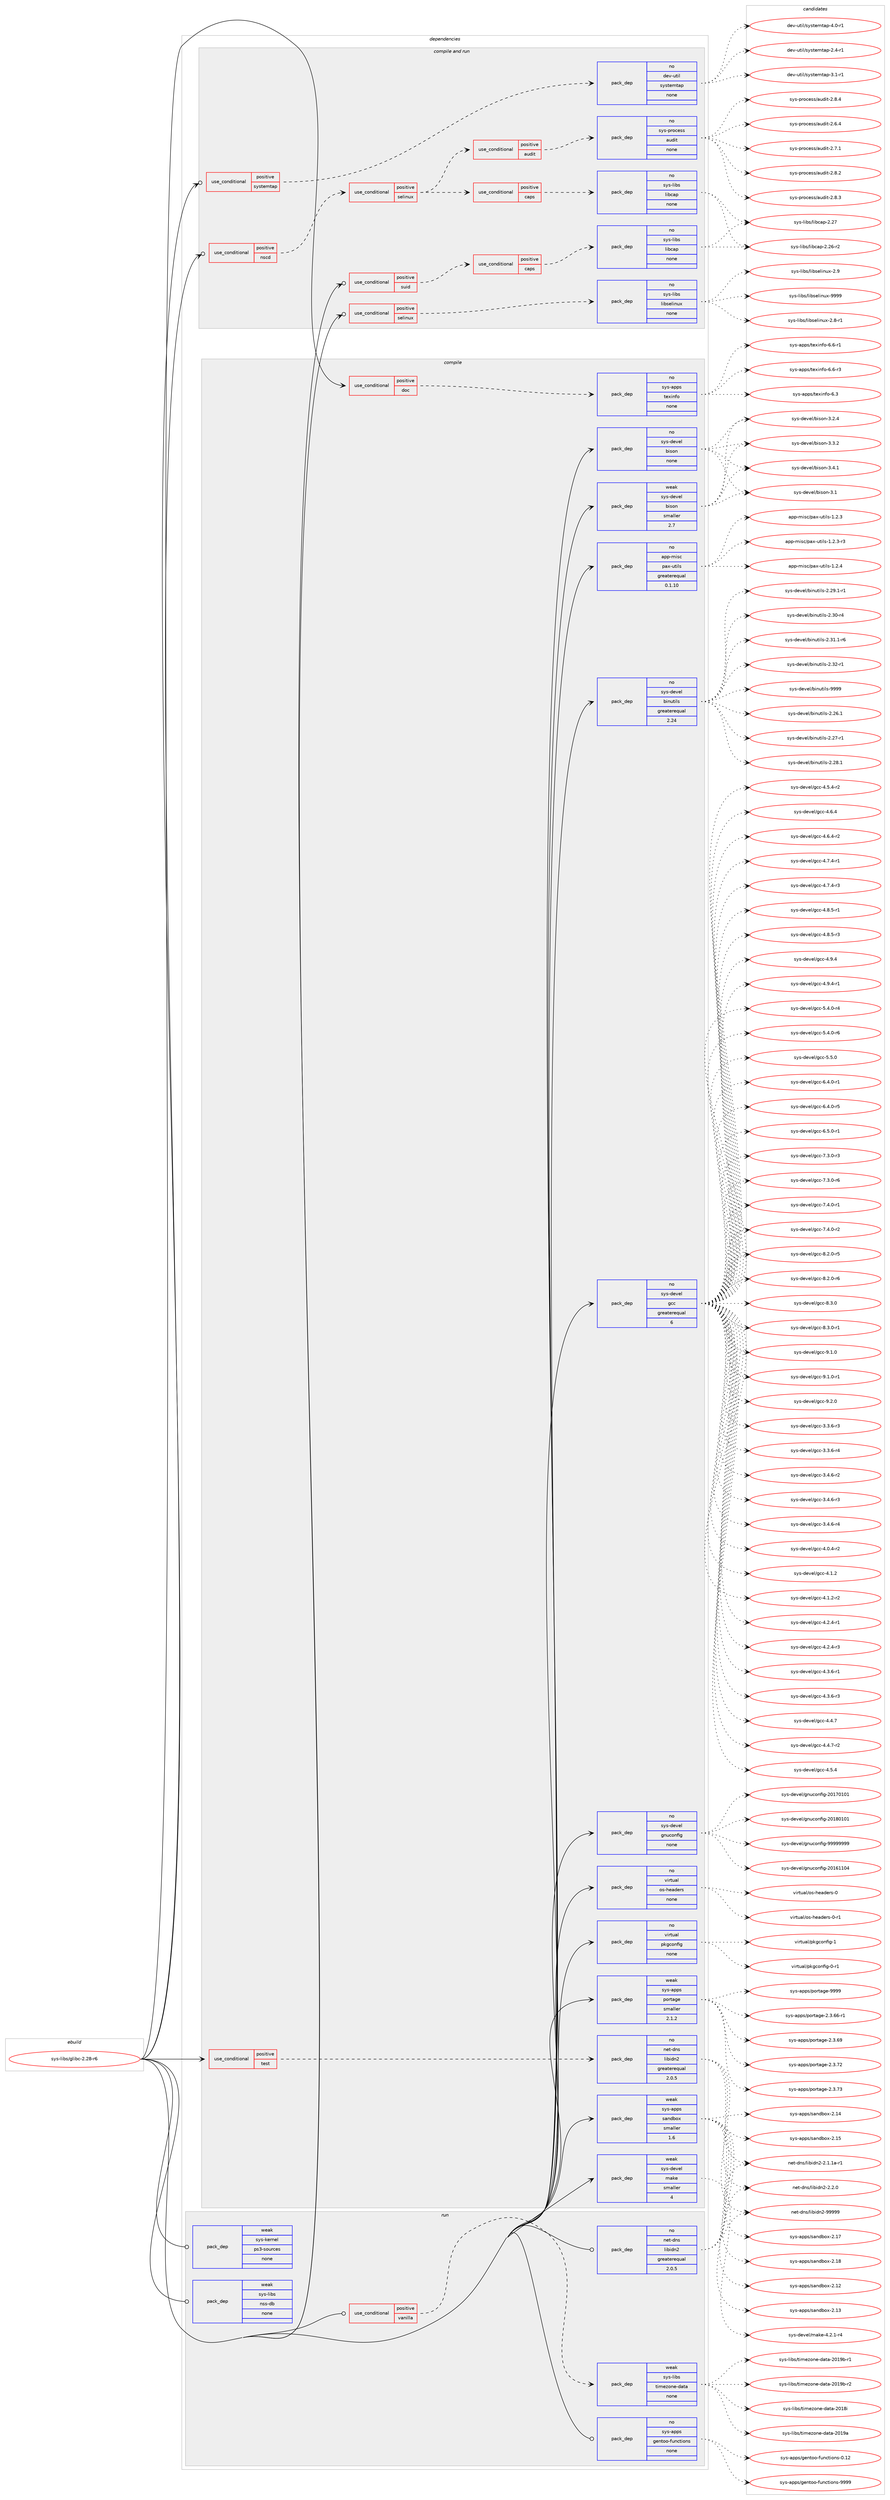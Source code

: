 digraph prolog {

# *************
# Graph options
# *************

newrank=true;
concentrate=true;
compound=true;
graph [rankdir=LR,fontname=Helvetica,fontsize=10,ranksep=1.5];#, ranksep=2.5, nodesep=0.2];
edge  [arrowhead=vee];
node  [fontname=Helvetica,fontsize=10];

# **********
# The ebuild
# **********

subgraph cluster_leftcol {
color=gray;
rank=same;
label=<<i>ebuild</i>>;
id [label="sys-libs/glibc-2.28-r6", color=red, width=4, href="../sys-libs/glibc-2.28-r6.svg"];
}

# ****************
# The dependencies
# ****************

subgraph cluster_midcol {
color=gray;
label=<<i>dependencies</i>>;
subgraph cluster_compile {
fillcolor="#eeeeee";
style=filled;
label=<<i>compile</i>>;
subgraph cond483 {
dependency1927 [label=<<TABLE BORDER="0" CELLBORDER="1" CELLSPACING="0" CELLPADDING="4"><TR><TD ROWSPAN="3" CELLPADDING="10">use_conditional</TD></TR><TR><TD>positive</TD></TR><TR><TD>doc</TD></TR></TABLE>>, shape=none, color=red];
subgraph pack1420 {
dependency1928 [label=<<TABLE BORDER="0" CELLBORDER="1" CELLSPACING="0" CELLPADDING="4" WIDTH="220"><TR><TD ROWSPAN="6" CELLPADDING="30">pack_dep</TD></TR><TR><TD WIDTH="110">no</TD></TR><TR><TD>sys-apps</TD></TR><TR><TD>texinfo</TD></TR><TR><TD>none</TD></TR><TR><TD></TD></TR></TABLE>>, shape=none, color=blue];
}
dependency1927:e -> dependency1928:w [weight=20,style="dashed",arrowhead="vee"];
}
id:e -> dependency1927:w [weight=20,style="solid",arrowhead="vee"];
subgraph cond484 {
dependency1929 [label=<<TABLE BORDER="0" CELLBORDER="1" CELLSPACING="0" CELLPADDING="4"><TR><TD ROWSPAN="3" CELLPADDING="10">use_conditional</TD></TR><TR><TD>positive</TD></TR><TR><TD>test</TD></TR></TABLE>>, shape=none, color=red];
subgraph pack1421 {
dependency1930 [label=<<TABLE BORDER="0" CELLBORDER="1" CELLSPACING="0" CELLPADDING="4" WIDTH="220"><TR><TD ROWSPAN="6" CELLPADDING="30">pack_dep</TD></TR><TR><TD WIDTH="110">no</TD></TR><TR><TD>net-dns</TD></TR><TR><TD>libidn2</TD></TR><TR><TD>greaterequal</TD></TR><TR><TD>2.0.5</TD></TR></TABLE>>, shape=none, color=blue];
}
dependency1929:e -> dependency1930:w [weight=20,style="dashed",arrowhead="vee"];
}
id:e -> dependency1929:w [weight=20,style="solid",arrowhead="vee"];
subgraph pack1422 {
dependency1931 [label=<<TABLE BORDER="0" CELLBORDER="1" CELLSPACING="0" CELLPADDING="4" WIDTH="220"><TR><TD ROWSPAN="6" CELLPADDING="30">pack_dep</TD></TR><TR><TD WIDTH="110">no</TD></TR><TR><TD>app-misc</TD></TR><TR><TD>pax-utils</TD></TR><TR><TD>greaterequal</TD></TR><TR><TD>0.1.10</TD></TR></TABLE>>, shape=none, color=blue];
}
id:e -> dependency1931:w [weight=20,style="solid",arrowhead="vee"];
subgraph pack1423 {
dependency1932 [label=<<TABLE BORDER="0" CELLBORDER="1" CELLSPACING="0" CELLPADDING="4" WIDTH="220"><TR><TD ROWSPAN="6" CELLPADDING="30">pack_dep</TD></TR><TR><TD WIDTH="110">no</TD></TR><TR><TD>sys-devel</TD></TR><TR><TD>binutils</TD></TR><TR><TD>greaterequal</TD></TR><TR><TD>2.24</TD></TR></TABLE>>, shape=none, color=blue];
}
id:e -> dependency1932:w [weight=20,style="solid",arrowhead="vee"];
subgraph pack1424 {
dependency1933 [label=<<TABLE BORDER="0" CELLBORDER="1" CELLSPACING="0" CELLPADDING="4" WIDTH="220"><TR><TD ROWSPAN="6" CELLPADDING="30">pack_dep</TD></TR><TR><TD WIDTH="110">no</TD></TR><TR><TD>sys-devel</TD></TR><TR><TD>bison</TD></TR><TR><TD>none</TD></TR><TR><TD></TD></TR></TABLE>>, shape=none, color=blue];
}
id:e -> dependency1933:w [weight=20,style="solid",arrowhead="vee"];
subgraph pack1425 {
dependency1934 [label=<<TABLE BORDER="0" CELLBORDER="1" CELLSPACING="0" CELLPADDING="4" WIDTH="220"><TR><TD ROWSPAN="6" CELLPADDING="30">pack_dep</TD></TR><TR><TD WIDTH="110">no</TD></TR><TR><TD>sys-devel</TD></TR><TR><TD>gcc</TD></TR><TR><TD>greaterequal</TD></TR><TR><TD>6</TD></TR></TABLE>>, shape=none, color=blue];
}
id:e -> dependency1934:w [weight=20,style="solid",arrowhead="vee"];
subgraph pack1426 {
dependency1935 [label=<<TABLE BORDER="0" CELLBORDER="1" CELLSPACING="0" CELLPADDING="4" WIDTH="220"><TR><TD ROWSPAN="6" CELLPADDING="30">pack_dep</TD></TR><TR><TD WIDTH="110">no</TD></TR><TR><TD>sys-devel</TD></TR><TR><TD>gnuconfig</TD></TR><TR><TD>none</TD></TR><TR><TD></TD></TR></TABLE>>, shape=none, color=blue];
}
id:e -> dependency1935:w [weight=20,style="solid",arrowhead="vee"];
subgraph pack1427 {
dependency1936 [label=<<TABLE BORDER="0" CELLBORDER="1" CELLSPACING="0" CELLPADDING="4" WIDTH="220"><TR><TD ROWSPAN="6" CELLPADDING="30">pack_dep</TD></TR><TR><TD WIDTH="110">no</TD></TR><TR><TD>virtual</TD></TR><TR><TD>os-headers</TD></TR><TR><TD>none</TD></TR><TR><TD></TD></TR></TABLE>>, shape=none, color=blue];
}
id:e -> dependency1936:w [weight=20,style="solid",arrowhead="vee"];
subgraph pack1428 {
dependency1937 [label=<<TABLE BORDER="0" CELLBORDER="1" CELLSPACING="0" CELLPADDING="4" WIDTH="220"><TR><TD ROWSPAN="6" CELLPADDING="30">pack_dep</TD></TR><TR><TD WIDTH="110">no</TD></TR><TR><TD>virtual</TD></TR><TR><TD>pkgconfig</TD></TR><TR><TD>none</TD></TR><TR><TD></TD></TR></TABLE>>, shape=none, color=blue];
}
id:e -> dependency1937:w [weight=20,style="solid",arrowhead="vee"];
subgraph pack1429 {
dependency1938 [label=<<TABLE BORDER="0" CELLBORDER="1" CELLSPACING="0" CELLPADDING="4" WIDTH="220"><TR><TD ROWSPAN="6" CELLPADDING="30">pack_dep</TD></TR><TR><TD WIDTH="110">weak</TD></TR><TR><TD>sys-apps</TD></TR><TR><TD>portage</TD></TR><TR><TD>smaller</TD></TR><TR><TD>2.1.2</TD></TR></TABLE>>, shape=none, color=blue];
}
id:e -> dependency1938:w [weight=20,style="solid",arrowhead="vee"];
subgraph pack1430 {
dependency1939 [label=<<TABLE BORDER="0" CELLBORDER="1" CELLSPACING="0" CELLPADDING="4" WIDTH="220"><TR><TD ROWSPAN="6" CELLPADDING="30">pack_dep</TD></TR><TR><TD WIDTH="110">weak</TD></TR><TR><TD>sys-apps</TD></TR><TR><TD>sandbox</TD></TR><TR><TD>smaller</TD></TR><TR><TD>1.6</TD></TR></TABLE>>, shape=none, color=blue];
}
id:e -> dependency1939:w [weight=20,style="solid",arrowhead="vee"];
subgraph pack1431 {
dependency1940 [label=<<TABLE BORDER="0" CELLBORDER="1" CELLSPACING="0" CELLPADDING="4" WIDTH="220"><TR><TD ROWSPAN="6" CELLPADDING="30">pack_dep</TD></TR><TR><TD WIDTH="110">weak</TD></TR><TR><TD>sys-devel</TD></TR><TR><TD>bison</TD></TR><TR><TD>smaller</TD></TR><TR><TD>2.7</TD></TR></TABLE>>, shape=none, color=blue];
}
id:e -> dependency1940:w [weight=20,style="solid",arrowhead="vee"];
subgraph pack1432 {
dependency1941 [label=<<TABLE BORDER="0" CELLBORDER="1" CELLSPACING="0" CELLPADDING="4" WIDTH="220"><TR><TD ROWSPAN="6" CELLPADDING="30">pack_dep</TD></TR><TR><TD WIDTH="110">weak</TD></TR><TR><TD>sys-devel</TD></TR><TR><TD>make</TD></TR><TR><TD>smaller</TD></TR><TR><TD>4</TD></TR></TABLE>>, shape=none, color=blue];
}
id:e -> dependency1941:w [weight=20,style="solid",arrowhead="vee"];
}
subgraph cluster_compileandrun {
fillcolor="#eeeeee";
style=filled;
label=<<i>compile and run</i>>;
subgraph cond485 {
dependency1942 [label=<<TABLE BORDER="0" CELLBORDER="1" CELLSPACING="0" CELLPADDING="4"><TR><TD ROWSPAN="3" CELLPADDING="10">use_conditional</TD></TR><TR><TD>positive</TD></TR><TR><TD>nscd</TD></TR></TABLE>>, shape=none, color=red];
subgraph cond486 {
dependency1943 [label=<<TABLE BORDER="0" CELLBORDER="1" CELLSPACING="0" CELLPADDING="4"><TR><TD ROWSPAN="3" CELLPADDING="10">use_conditional</TD></TR><TR><TD>positive</TD></TR><TR><TD>selinux</TD></TR></TABLE>>, shape=none, color=red];
subgraph cond487 {
dependency1944 [label=<<TABLE BORDER="0" CELLBORDER="1" CELLSPACING="0" CELLPADDING="4"><TR><TD ROWSPAN="3" CELLPADDING="10">use_conditional</TD></TR><TR><TD>positive</TD></TR><TR><TD>audit</TD></TR></TABLE>>, shape=none, color=red];
subgraph pack1433 {
dependency1945 [label=<<TABLE BORDER="0" CELLBORDER="1" CELLSPACING="0" CELLPADDING="4" WIDTH="220"><TR><TD ROWSPAN="6" CELLPADDING="30">pack_dep</TD></TR><TR><TD WIDTH="110">no</TD></TR><TR><TD>sys-process</TD></TR><TR><TD>audit</TD></TR><TR><TD>none</TD></TR><TR><TD></TD></TR></TABLE>>, shape=none, color=blue];
}
dependency1944:e -> dependency1945:w [weight=20,style="dashed",arrowhead="vee"];
}
dependency1943:e -> dependency1944:w [weight=20,style="dashed",arrowhead="vee"];
subgraph cond488 {
dependency1946 [label=<<TABLE BORDER="0" CELLBORDER="1" CELLSPACING="0" CELLPADDING="4"><TR><TD ROWSPAN="3" CELLPADDING="10">use_conditional</TD></TR><TR><TD>positive</TD></TR><TR><TD>caps</TD></TR></TABLE>>, shape=none, color=red];
subgraph pack1434 {
dependency1947 [label=<<TABLE BORDER="0" CELLBORDER="1" CELLSPACING="0" CELLPADDING="4" WIDTH="220"><TR><TD ROWSPAN="6" CELLPADDING="30">pack_dep</TD></TR><TR><TD WIDTH="110">no</TD></TR><TR><TD>sys-libs</TD></TR><TR><TD>libcap</TD></TR><TR><TD>none</TD></TR><TR><TD></TD></TR></TABLE>>, shape=none, color=blue];
}
dependency1946:e -> dependency1947:w [weight=20,style="dashed",arrowhead="vee"];
}
dependency1943:e -> dependency1946:w [weight=20,style="dashed",arrowhead="vee"];
}
dependency1942:e -> dependency1943:w [weight=20,style="dashed",arrowhead="vee"];
}
id:e -> dependency1942:w [weight=20,style="solid",arrowhead="odotvee"];
subgraph cond489 {
dependency1948 [label=<<TABLE BORDER="0" CELLBORDER="1" CELLSPACING="0" CELLPADDING="4"><TR><TD ROWSPAN="3" CELLPADDING="10">use_conditional</TD></TR><TR><TD>positive</TD></TR><TR><TD>selinux</TD></TR></TABLE>>, shape=none, color=red];
subgraph pack1435 {
dependency1949 [label=<<TABLE BORDER="0" CELLBORDER="1" CELLSPACING="0" CELLPADDING="4" WIDTH="220"><TR><TD ROWSPAN="6" CELLPADDING="30">pack_dep</TD></TR><TR><TD WIDTH="110">no</TD></TR><TR><TD>sys-libs</TD></TR><TR><TD>libselinux</TD></TR><TR><TD>none</TD></TR><TR><TD></TD></TR></TABLE>>, shape=none, color=blue];
}
dependency1948:e -> dependency1949:w [weight=20,style="dashed",arrowhead="vee"];
}
id:e -> dependency1948:w [weight=20,style="solid",arrowhead="odotvee"];
subgraph cond490 {
dependency1950 [label=<<TABLE BORDER="0" CELLBORDER="1" CELLSPACING="0" CELLPADDING="4"><TR><TD ROWSPAN="3" CELLPADDING="10">use_conditional</TD></TR><TR><TD>positive</TD></TR><TR><TD>suid</TD></TR></TABLE>>, shape=none, color=red];
subgraph cond491 {
dependency1951 [label=<<TABLE BORDER="0" CELLBORDER="1" CELLSPACING="0" CELLPADDING="4"><TR><TD ROWSPAN="3" CELLPADDING="10">use_conditional</TD></TR><TR><TD>positive</TD></TR><TR><TD>caps</TD></TR></TABLE>>, shape=none, color=red];
subgraph pack1436 {
dependency1952 [label=<<TABLE BORDER="0" CELLBORDER="1" CELLSPACING="0" CELLPADDING="4" WIDTH="220"><TR><TD ROWSPAN="6" CELLPADDING="30">pack_dep</TD></TR><TR><TD WIDTH="110">no</TD></TR><TR><TD>sys-libs</TD></TR><TR><TD>libcap</TD></TR><TR><TD>none</TD></TR><TR><TD></TD></TR></TABLE>>, shape=none, color=blue];
}
dependency1951:e -> dependency1952:w [weight=20,style="dashed",arrowhead="vee"];
}
dependency1950:e -> dependency1951:w [weight=20,style="dashed",arrowhead="vee"];
}
id:e -> dependency1950:w [weight=20,style="solid",arrowhead="odotvee"];
subgraph cond492 {
dependency1953 [label=<<TABLE BORDER="0" CELLBORDER="1" CELLSPACING="0" CELLPADDING="4"><TR><TD ROWSPAN="3" CELLPADDING="10">use_conditional</TD></TR><TR><TD>positive</TD></TR><TR><TD>systemtap</TD></TR></TABLE>>, shape=none, color=red];
subgraph pack1437 {
dependency1954 [label=<<TABLE BORDER="0" CELLBORDER="1" CELLSPACING="0" CELLPADDING="4" WIDTH="220"><TR><TD ROWSPAN="6" CELLPADDING="30">pack_dep</TD></TR><TR><TD WIDTH="110">no</TD></TR><TR><TD>dev-util</TD></TR><TR><TD>systemtap</TD></TR><TR><TD>none</TD></TR><TR><TD></TD></TR></TABLE>>, shape=none, color=blue];
}
dependency1953:e -> dependency1954:w [weight=20,style="dashed",arrowhead="vee"];
}
id:e -> dependency1953:w [weight=20,style="solid",arrowhead="odotvee"];
}
subgraph cluster_run {
fillcolor="#eeeeee";
style=filled;
label=<<i>run</i>>;
subgraph cond493 {
dependency1955 [label=<<TABLE BORDER="0" CELLBORDER="1" CELLSPACING="0" CELLPADDING="4"><TR><TD ROWSPAN="3" CELLPADDING="10">use_conditional</TD></TR><TR><TD>positive</TD></TR><TR><TD>vanilla</TD></TR></TABLE>>, shape=none, color=red];
subgraph pack1438 {
dependency1956 [label=<<TABLE BORDER="0" CELLBORDER="1" CELLSPACING="0" CELLPADDING="4" WIDTH="220"><TR><TD ROWSPAN="6" CELLPADDING="30">pack_dep</TD></TR><TR><TD WIDTH="110">weak</TD></TR><TR><TD>sys-libs</TD></TR><TR><TD>timezone-data</TD></TR><TR><TD>none</TD></TR><TR><TD></TD></TR></TABLE>>, shape=none, color=blue];
}
dependency1955:e -> dependency1956:w [weight=20,style="dashed",arrowhead="vee"];
}
id:e -> dependency1955:w [weight=20,style="solid",arrowhead="odot"];
subgraph pack1439 {
dependency1957 [label=<<TABLE BORDER="0" CELLBORDER="1" CELLSPACING="0" CELLPADDING="4" WIDTH="220"><TR><TD ROWSPAN="6" CELLPADDING="30">pack_dep</TD></TR><TR><TD WIDTH="110">no</TD></TR><TR><TD>net-dns</TD></TR><TR><TD>libidn2</TD></TR><TR><TD>greaterequal</TD></TR><TR><TD>2.0.5</TD></TR></TABLE>>, shape=none, color=blue];
}
id:e -> dependency1957:w [weight=20,style="solid",arrowhead="odot"];
subgraph pack1440 {
dependency1958 [label=<<TABLE BORDER="0" CELLBORDER="1" CELLSPACING="0" CELLPADDING="4" WIDTH="220"><TR><TD ROWSPAN="6" CELLPADDING="30">pack_dep</TD></TR><TR><TD WIDTH="110">no</TD></TR><TR><TD>sys-apps</TD></TR><TR><TD>gentoo-functions</TD></TR><TR><TD>none</TD></TR><TR><TD></TD></TR></TABLE>>, shape=none, color=blue];
}
id:e -> dependency1958:w [weight=20,style="solid",arrowhead="odot"];
subgraph pack1441 {
dependency1959 [label=<<TABLE BORDER="0" CELLBORDER="1" CELLSPACING="0" CELLPADDING="4" WIDTH="220"><TR><TD ROWSPAN="6" CELLPADDING="30">pack_dep</TD></TR><TR><TD WIDTH="110">weak</TD></TR><TR><TD>sys-kernel</TD></TR><TR><TD>ps3-sources</TD></TR><TR><TD>none</TD></TR><TR><TD></TD></TR></TABLE>>, shape=none, color=blue];
}
id:e -> dependency1959:w [weight=20,style="solid",arrowhead="odot"];
subgraph pack1442 {
dependency1960 [label=<<TABLE BORDER="0" CELLBORDER="1" CELLSPACING="0" CELLPADDING="4" WIDTH="220"><TR><TD ROWSPAN="6" CELLPADDING="30">pack_dep</TD></TR><TR><TD WIDTH="110">weak</TD></TR><TR><TD>sys-libs</TD></TR><TR><TD>nss-db</TD></TR><TR><TD>none</TD></TR><TR><TD></TD></TR></TABLE>>, shape=none, color=blue];
}
id:e -> dependency1960:w [weight=20,style="solid",arrowhead="odot"];
}
}

# **************
# The candidates
# **************

subgraph cluster_choices {
rank=same;
color=gray;
label=<<i>candidates</i>>;

subgraph choice1420 {
color=black;
nodesep=1;
choice11512111545971121121154711610112010511010211145544651 [label="sys-apps/texinfo-6.3", color=red, width=4,href="../sys-apps/texinfo-6.3.svg"];
choice115121115459711211211547116101120105110102111455446544511449 [label="sys-apps/texinfo-6.6-r1", color=red, width=4,href="../sys-apps/texinfo-6.6-r1.svg"];
choice115121115459711211211547116101120105110102111455446544511451 [label="sys-apps/texinfo-6.6-r3", color=red, width=4,href="../sys-apps/texinfo-6.6-r3.svg"];
dependency1928:e -> choice11512111545971121121154711610112010511010211145544651:w [style=dotted,weight="100"];
dependency1928:e -> choice115121115459711211211547116101120105110102111455446544511449:w [style=dotted,weight="100"];
dependency1928:e -> choice115121115459711211211547116101120105110102111455446544511451:w [style=dotted,weight="100"];
}
subgraph choice1421 {
color=black;
nodesep=1;
choice11010111645100110115471081059810510011050455046494649974511449 [label="net-dns/libidn2-2.1.1a-r1", color=red, width=4,href="../net-dns/libidn2-2.1.1a-r1.svg"];
choice11010111645100110115471081059810510011050455046504648 [label="net-dns/libidn2-2.2.0", color=red, width=4,href="../net-dns/libidn2-2.2.0.svg"];
choice11010111645100110115471081059810510011050455757575757 [label="net-dns/libidn2-99999", color=red, width=4,href="../net-dns/libidn2-99999.svg"];
dependency1930:e -> choice11010111645100110115471081059810510011050455046494649974511449:w [style=dotted,weight="100"];
dependency1930:e -> choice11010111645100110115471081059810510011050455046504648:w [style=dotted,weight="100"];
dependency1930:e -> choice11010111645100110115471081059810510011050455757575757:w [style=dotted,weight="100"];
}
subgraph choice1422 {
color=black;
nodesep=1;
choice971121124510910511599471129712045117116105108115454946504651 [label="app-misc/pax-utils-1.2.3", color=red, width=4,href="../app-misc/pax-utils-1.2.3.svg"];
choice9711211245109105115994711297120451171161051081154549465046514511451 [label="app-misc/pax-utils-1.2.3-r3", color=red, width=4,href="../app-misc/pax-utils-1.2.3-r3.svg"];
choice971121124510910511599471129712045117116105108115454946504652 [label="app-misc/pax-utils-1.2.4", color=red, width=4,href="../app-misc/pax-utils-1.2.4.svg"];
dependency1931:e -> choice971121124510910511599471129712045117116105108115454946504651:w [style=dotted,weight="100"];
dependency1931:e -> choice9711211245109105115994711297120451171161051081154549465046514511451:w [style=dotted,weight="100"];
dependency1931:e -> choice971121124510910511599471129712045117116105108115454946504652:w [style=dotted,weight="100"];
}
subgraph choice1423 {
color=black;
nodesep=1;
choice11512111545100101118101108479810511011711610510811545504650544649 [label="sys-devel/binutils-2.26.1", color=red, width=4,href="../sys-devel/binutils-2.26.1.svg"];
choice11512111545100101118101108479810511011711610510811545504650554511449 [label="sys-devel/binutils-2.27-r1", color=red, width=4,href="../sys-devel/binutils-2.27-r1.svg"];
choice11512111545100101118101108479810511011711610510811545504650564649 [label="sys-devel/binutils-2.28.1", color=red, width=4,href="../sys-devel/binutils-2.28.1.svg"];
choice115121115451001011181011084798105110117116105108115455046505746494511449 [label="sys-devel/binutils-2.29.1-r1", color=red, width=4,href="../sys-devel/binutils-2.29.1-r1.svg"];
choice11512111545100101118101108479810511011711610510811545504651484511452 [label="sys-devel/binutils-2.30-r4", color=red, width=4,href="../sys-devel/binutils-2.30-r4.svg"];
choice115121115451001011181011084798105110117116105108115455046514946494511454 [label="sys-devel/binutils-2.31.1-r6", color=red, width=4,href="../sys-devel/binutils-2.31.1-r6.svg"];
choice11512111545100101118101108479810511011711610510811545504651504511449 [label="sys-devel/binutils-2.32-r1", color=red, width=4,href="../sys-devel/binutils-2.32-r1.svg"];
choice1151211154510010111810110847981051101171161051081154557575757 [label="sys-devel/binutils-9999", color=red, width=4,href="../sys-devel/binutils-9999.svg"];
dependency1932:e -> choice11512111545100101118101108479810511011711610510811545504650544649:w [style=dotted,weight="100"];
dependency1932:e -> choice11512111545100101118101108479810511011711610510811545504650554511449:w [style=dotted,weight="100"];
dependency1932:e -> choice11512111545100101118101108479810511011711610510811545504650564649:w [style=dotted,weight="100"];
dependency1932:e -> choice115121115451001011181011084798105110117116105108115455046505746494511449:w [style=dotted,weight="100"];
dependency1932:e -> choice11512111545100101118101108479810511011711610510811545504651484511452:w [style=dotted,weight="100"];
dependency1932:e -> choice115121115451001011181011084798105110117116105108115455046514946494511454:w [style=dotted,weight="100"];
dependency1932:e -> choice11512111545100101118101108479810511011711610510811545504651504511449:w [style=dotted,weight="100"];
dependency1932:e -> choice1151211154510010111810110847981051101171161051081154557575757:w [style=dotted,weight="100"];
}
subgraph choice1424 {
color=black;
nodesep=1;
choice11512111545100101118101108479810511511111045514649 [label="sys-devel/bison-3.1", color=red, width=4,href="../sys-devel/bison-3.1.svg"];
choice115121115451001011181011084798105115111110455146504652 [label="sys-devel/bison-3.2.4", color=red, width=4,href="../sys-devel/bison-3.2.4.svg"];
choice115121115451001011181011084798105115111110455146514650 [label="sys-devel/bison-3.3.2", color=red, width=4,href="../sys-devel/bison-3.3.2.svg"];
choice115121115451001011181011084798105115111110455146524649 [label="sys-devel/bison-3.4.1", color=red, width=4,href="../sys-devel/bison-3.4.1.svg"];
dependency1933:e -> choice11512111545100101118101108479810511511111045514649:w [style=dotted,weight="100"];
dependency1933:e -> choice115121115451001011181011084798105115111110455146504652:w [style=dotted,weight="100"];
dependency1933:e -> choice115121115451001011181011084798105115111110455146514650:w [style=dotted,weight="100"];
dependency1933:e -> choice115121115451001011181011084798105115111110455146524649:w [style=dotted,weight="100"];
}
subgraph choice1425 {
color=black;
nodesep=1;
choice115121115451001011181011084710399994551465146544511451 [label="sys-devel/gcc-3.3.6-r3", color=red, width=4,href="../sys-devel/gcc-3.3.6-r3.svg"];
choice115121115451001011181011084710399994551465146544511452 [label="sys-devel/gcc-3.3.6-r4", color=red, width=4,href="../sys-devel/gcc-3.3.6-r4.svg"];
choice115121115451001011181011084710399994551465246544511450 [label="sys-devel/gcc-3.4.6-r2", color=red, width=4,href="../sys-devel/gcc-3.4.6-r2.svg"];
choice115121115451001011181011084710399994551465246544511451 [label="sys-devel/gcc-3.4.6-r3", color=red, width=4,href="../sys-devel/gcc-3.4.6-r3.svg"];
choice115121115451001011181011084710399994551465246544511452 [label="sys-devel/gcc-3.4.6-r4", color=red, width=4,href="../sys-devel/gcc-3.4.6-r4.svg"];
choice115121115451001011181011084710399994552464846524511450 [label="sys-devel/gcc-4.0.4-r2", color=red, width=4,href="../sys-devel/gcc-4.0.4-r2.svg"];
choice11512111545100101118101108471039999455246494650 [label="sys-devel/gcc-4.1.2", color=red, width=4,href="../sys-devel/gcc-4.1.2.svg"];
choice115121115451001011181011084710399994552464946504511450 [label="sys-devel/gcc-4.1.2-r2", color=red, width=4,href="../sys-devel/gcc-4.1.2-r2.svg"];
choice115121115451001011181011084710399994552465046524511449 [label="sys-devel/gcc-4.2.4-r1", color=red, width=4,href="../sys-devel/gcc-4.2.4-r1.svg"];
choice115121115451001011181011084710399994552465046524511451 [label="sys-devel/gcc-4.2.4-r3", color=red, width=4,href="../sys-devel/gcc-4.2.4-r3.svg"];
choice115121115451001011181011084710399994552465146544511449 [label="sys-devel/gcc-4.3.6-r1", color=red, width=4,href="../sys-devel/gcc-4.3.6-r1.svg"];
choice115121115451001011181011084710399994552465146544511451 [label="sys-devel/gcc-4.3.6-r3", color=red, width=4,href="../sys-devel/gcc-4.3.6-r3.svg"];
choice11512111545100101118101108471039999455246524655 [label="sys-devel/gcc-4.4.7", color=red, width=4,href="../sys-devel/gcc-4.4.7.svg"];
choice115121115451001011181011084710399994552465246554511450 [label="sys-devel/gcc-4.4.7-r2", color=red, width=4,href="../sys-devel/gcc-4.4.7-r2.svg"];
choice11512111545100101118101108471039999455246534652 [label="sys-devel/gcc-4.5.4", color=red, width=4,href="../sys-devel/gcc-4.5.4.svg"];
choice115121115451001011181011084710399994552465346524511450 [label="sys-devel/gcc-4.5.4-r2", color=red, width=4,href="../sys-devel/gcc-4.5.4-r2.svg"];
choice11512111545100101118101108471039999455246544652 [label="sys-devel/gcc-4.6.4", color=red, width=4,href="../sys-devel/gcc-4.6.4.svg"];
choice115121115451001011181011084710399994552465446524511450 [label="sys-devel/gcc-4.6.4-r2", color=red, width=4,href="../sys-devel/gcc-4.6.4-r2.svg"];
choice115121115451001011181011084710399994552465546524511449 [label="sys-devel/gcc-4.7.4-r1", color=red, width=4,href="../sys-devel/gcc-4.7.4-r1.svg"];
choice115121115451001011181011084710399994552465546524511451 [label="sys-devel/gcc-4.7.4-r3", color=red, width=4,href="../sys-devel/gcc-4.7.4-r3.svg"];
choice115121115451001011181011084710399994552465646534511449 [label="sys-devel/gcc-4.8.5-r1", color=red, width=4,href="../sys-devel/gcc-4.8.5-r1.svg"];
choice115121115451001011181011084710399994552465646534511451 [label="sys-devel/gcc-4.8.5-r3", color=red, width=4,href="../sys-devel/gcc-4.8.5-r3.svg"];
choice11512111545100101118101108471039999455246574652 [label="sys-devel/gcc-4.9.4", color=red, width=4,href="../sys-devel/gcc-4.9.4.svg"];
choice115121115451001011181011084710399994552465746524511449 [label="sys-devel/gcc-4.9.4-r1", color=red, width=4,href="../sys-devel/gcc-4.9.4-r1.svg"];
choice115121115451001011181011084710399994553465246484511452 [label="sys-devel/gcc-5.4.0-r4", color=red, width=4,href="../sys-devel/gcc-5.4.0-r4.svg"];
choice115121115451001011181011084710399994553465246484511454 [label="sys-devel/gcc-5.4.0-r6", color=red, width=4,href="../sys-devel/gcc-5.4.0-r6.svg"];
choice11512111545100101118101108471039999455346534648 [label="sys-devel/gcc-5.5.0", color=red, width=4,href="../sys-devel/gcc-5.5.0.svg"];
choice115121115451001011181011084710399994554465246484511449 [label="sys-devel/gcc-6.4.0-r1", color=red, width=4,href="../sys-devel/gcc-6.4.0-r1.svg"];
choice115121115451001011181011084710399994554465246484511453 [label="sys-devel/gcc-6.4.0-r5", color=red, width=4,href="../sys-devel/gcc-6.4.0-r5.svg"];
choice115121115451001011181011084710399994554465346484511449 [label="sys-devel/gcc-6.5.0-r1", color=red, width=4,href="../sys-devel/gcc-6.5.0-r1.svg"];
choice115121115451001011181011084710399994555465146484511451 [label="sys-devel/gcc-7.3.0-r3", color=red, width=4,href="../sys-devel/gcc-7.3.0-r3.svg"];
choice115121115451001011181011084710399994555465146484511454 [label="sys-devel/gcc-7.3.0-r6", color=red, width=4,href="../sys-devel/gcc-7.3.0-r6.svg"];
choice115121115451001011181011084710399994555465246484511449 [label="sys-devel/gcc-7.4.0-r1", color=red, width=4,href="../sys-devel/gcc-7.4.0-r1.svg"];
choice115121115451001011181011084710399994555465246484511450 [label="sys-devel/gcc-7.4.0-r2", color=red, width=4,href="../sys-devel/gcc-7.4.0-r2.svg"];
choice115121115451001011181011084710399994556465046484511453 [label="sys-devel/gcc-8.2.0-r5", color=red, width=4,href="../sys-devel/gcc-8.2.0-r5.svg"];
choice115121115451001011181011084710399994556465046484511454 [label="sys-devel/gcc-8.2.0-r6", color=red, width=4,href="../sys-devel/gcc-8.2.0-r6.svg"];
choice11512111545100101118101108471039999455646514648 [label="sys-devel/gcc-8.3.0", color=red, width=4,href="../sys-devel/gcc-8.3.0.svg"];
choice115121115451001011181011084710399994556465146484511449 [label="sys-devel/gcc-8.3.0-r1", color=red, width=4,href="../sys-devel/gcc-8.3.0-r1.svg"];
choice11512111545100101118101108471039999455746494648 [label="sys-devel/gcc-9.1.0", color=red, width=4,href="../sys-devel/gcc-9.1.0.svg"];
choice115121115451001011181011084710399994557464946484511449 [label="sys-devel/gcc-9.1.0-r1", color=red, width=4,href="../sys-devel/gcc-9.1.0-r1.svg"];
choice11512111545100101118101108471039999455746504648 [label="sys-devel/gcc-9.2.0", color=red, width=4,href="../sys-devel/gcc-9.2.0.svg"];
dependency1934:e -> choice115121115451001011181011084710399994551465146544511451:w [style=dotted,weight="100"];
dependency1934:e -> choice115121115451001011181011084710399994551465146544511452:w [style=dotted,weight="100"];
dependency1934:e -> choice115121115451001011181011084710399994551465246544511450:w [style=dotted,weight="100"];
dependency1934:e -> choice115121115451001011181011084710399994551465246544511451:w [style=dotted,weight="100"];
dependency1934:e -> choice115121115451001011181011084710399994551465246544511452:w [style=dotted,weight="100"];
dependency1934:e -> choice115121115451001011181011084710399994552464846524511450:w [style=dotted,weight="100"];
dependency1934:e -> choice11512111545100101118101108471039999455246494650:w [style=dotted,weight="100"];
dependency1934:e -> choice115121115451001011181011084710399994552464946504511450:w [style=dotted,weight="100"];
dependency1934:e -> choice115121115451001011181011084710399994552465046524511449:w [style=dotted,weight="100"];
dependency1934:e -> choice115121115451001011181011084710399994552465046524511451:w [style=dotted,weight="100"];
dependency1934:e -> choice115121115451001011181011084710399994552465146544511449:w [style=dotted,weight="100"];
dependency1934:e -> choice115121115451001011181011084710399994552465146544511451:w [style=dotted,weight="100"];
dependency1934:e -> choice11512111545100101118101108471039999455246524655:w [style=dotted,weight="100"];
dependency1934:e -> choice115121115451001011181011084710399994552465246554511450:w [style=dotted,weight="100"];
dependency1934:e -> choice11512111545100101118101108471039999455246534652:w [style=dotted,weight="100"];
dependency1934:e -> choice115121115451001011181011084710399994552465346524511450:w [style=dotted,weight="100"];
dependency1934:e -> choice11512111545100101118101108471039999455246544652:w [style=dotted,weight="100"];
dependency1934:e -> choice115121115451001011181011084710399994552465446524511450:w [style=dotted,weight="100"];
dependency1934:e -> choice115121115451001011181011084710399994552465546524511449:w [style=dotted,weight="100"];
dependency1934:e -> choice115121115451001011181011084710399994552465546524511451:w [style=dotted,weight="100"];
dependency1934:e -> choice115121115451001011181011084710399994552465646534511449:w [style=dotted,weight="100"];
dependency1934:e -> choice115121115451001011181011084710399994552465646534511451:w [style=dotted,weight="100"];
dependency1934:e -> choice11512111545100101118101108471039999455246574652:w [style=dotted,weight="100"];
dependency1934:e -> choice115121115451001011181011084710399994552465746524511449:w [style=dotted,weight="100"];
dependency1934:e -> choice115121115451001011181011084710399994553465246484511452:w [style=dotted,weight="100"];
dependency1934:e -> choice115121115451001011181011084710399994553465246484511454:w [style=dotted,weight="100"];
dependency1934:e -> choice11512111545100101118101108471039999455346534648:w [style=dotted,weight="100"];
dependency1934:e -> choice115121115451001011181011084710399994554465246484511449:w [style=dotted,weight="100"];
dependency1934:e -> choice115121115451001011181011084710399994554465246484511453:w [style=dotted,weight="100"];
dependency1934:e -> choice115121115451001011181011084710399994554465346484511449:w [style=dotted,weight="100"];
dependency1934:e -> choice115121115451001011181011084710399994555465146484511451:w [style=dotted,weight="100"];
dependency1934:e -> choice115121115451001011181011084710399994555465146484511454:w [style=dotted,weight="100"];
dependency1934:e -> choice115121115451001011181011084710399994555465246484511449:w [style=dotted,weight="100"];
dependency1934:e -> choice115121115451001011181011084710399994555465246484511450:w [style=dotted,weight="100"];
dependency1934:e -> choice115121115451001011181011084710399994556465046484511453:w [style=dotted,weight="100"];
dependency1934:e -> choice115121115451001011181011084710399994556465046484511454:w [style=dotted,weight="100"];
dependency1934:e -> choice11512111545100101118101108471039999455646514648:w [style=dotted,weight="100"];
dependency1934:e -> choice115121115451001011181011084710399994556465146484511449:w [style=dotted,weight="100"];
dependency1934:e -> choice11512111545100101118101108471039999455746494648:w [style=dotted,weight="100"];
dependency1934:e -> choice115121115451001011181011084710399994557464946484511449:w [style=dotted,weight="100"];
dependency1934:e -> choice11512111545100101118101108471039999455746504648:w [style=dotted,weight="100"];
}
subgraph choice1426 {
color=black;
nodesep=1;
choice115121115451001011181011084710311011799111110102105103455048495449494852 [label="sys-devel/gnuconfig-20161104", color=red, width=4,href="../sys-devel/gnuconfig-20161104.svg"];
choice115121115451001011181011084710311011799111110102105103455048495548494849 [label="sys-devel/gnuconfig-20170101", color=red, width=4,href="../sys-devel/gnuconfig-20170101.svg"];
choice115121115451001011181011084710311011799111110102105103455048495648494849 [label="sys-devel/gnuconfig-20180101", color=red, width=4,href="../sys-devel/gnuconfig-20180101.svg"];
choice115121115451001011181011084710311011799111110102105103455757575757575757 [label="sys-devel/gnuconfig-99999999", color=red, width=4,href="../sys-devel/gnuconfig-99999999.svg"];
dependency1935:e -> choice115121115451001011181011084710311011799111110102105103455048495449494852:w [style=dotted,weight="100"];
dependency1935:e -> choice115121115451001011181011084710311011799111110102105103455048495548494849:w [style=dotted,weight="100"];
dependency1935:e -> choice115121115451001011181011084710311011799111110102105103455048495648494849:w [style=dotted,weight="100"];
dependency1935:e -> choice115121115451001011181011084710311011799111110102105103455757575757575757:w [style=dotted,weight="100"];
}
subgraph choice1427 {
color=black;
nodesep=1;
choice118105114116117971084711111545104101971001011141154548 [label="virtual/os-headers-0", color=red, width=4,href="../virtual/os-headers-0.svg"];
choice1181051141161179710847111115451041019710010111411545484511449 [label="virtual/os-headers-0-r1", color=red, width=4,href="../virtual/os-headers-0-r1.svg"];
dependency1936:e -> choice118105114116117971084711111545104101971001011141154548:w [style=dotted,weight="100"];
dependency1936:e -> choice1181051141161179710847111115451041019710010111411545484511449:w [style=dotted,weight="100"];
}
subgraph choice1428 {
color=black;
nodesep=1;
choice11810511411611797108471121071039911111010210510345484511449 [label="virtual/pkgconfig-0-r1", color=red, width=4,href="../virtual/pkgconfig-0-r1.svg"];
choice1181051141161179710847112107103991111101021051034549 [label="virtual/pkgconfig-1", color=red, width=4,href="../virtual/pkgconfig-1.svg"];
dependency1937:e -> choice11810511411611797108471121071039911111010210510345484511449:w [style=dotted,weight="100"];
dependency1937:e -> choice1181051141161179710847112107103991111101021051034549:w [style=dotted,weight="100"];
}
subgraph choice1429 {
color=black;
nodesep=1;
choice11512111545971121121154711211111411697103101455046514654544511449 [label="sys-apps/portage-2.3.66-r1", color=red, width=4,href="../sys-apps/portage-2.3.66-r1.svg"];
choice1151211154597112112115471121111141169710310145504651465457 [label="sys-apps/portage-2.3.69", color=red, width=4,href="../sys-apps/portage-2.3.69.svg"];
choice1151211154597112112115471121111141169710310145504651465550 [label="sys-apps/portage-2.3.72", color=red, width=4,href="../sys-apps/portage-2.3.72.svg"];
choice1151211154597112112115471121111141169710310145504651465551 [label="sys-apps/portage-2.3.73", color=red, width=4,href="../sys-apps/portage-2.3.73.svg"];
choice115121115459711211211547112111114116971031014557575757 [label="sys-apps/portage-9999", color=red, width=4,href="../sys-apps/portage-9999.svg"];
dependency1938:e -> choice11512111545971121121154711211111411697103101455046514654544511449:w [style=dotted,weight="100"];
dependency1938:e -> choice1151211154597112112115471121111141169710310145504651465457:w [style=dotted,weight="100"];
dependency1938:e -> choice1151211154597112112115471121111141169710310145504651465550:w [style=dotted,weight="100"];
dependency1938:e -> choice1151211154597112112115471121111141169710310145504651465551:w [style=dotted,weight="100"];
dependency1938:e -> choice115121115459711211211547112111114116971031014557575757:w [style=dotted,weight="100"];
}
subgraph choice1430 {
color=black;
nodesep=1;
choice11512111545971121121154711597110100981111204550464950 [label="sys-apps/sandbox-2.12", color=red, width=4,href="../sys-apps/sandbox-2.12.svg"];
choice11512111545971121121154711597110100981111204550464951 [label="sys-apps/sandbox-2.13", color=red, width=4,href="../sys-apps/sandbox-2.13.svg"];
choice11512111545971121121154711597110100981111204550464952 [label="sys-apps/sandbox-2.14", color=red, width=4,href="../sys-apps/sandbox-2.14.svg"];
choice11512111545971121121154711597110100981111204550464953 [label="sys-apps/sandbox-2.15", color=red, width=4,href="../sys-apps/sandbox-2.15.svg"];
choice11512111545971121121154711597110100981111204550464955 [label="sys-apps/sandbox-2.17", color=red, width=4,href="../sys-apps/sandbox-2.17.svg"];
choice11512111545971121121154711597110100981111204550464956 [label="sys-apps/sandbox-2.18", color=red, width=4,href="../sys-apps/sandbox-2.18.svg"];
dependency1939:e -> choice11512111545971121121154711597110100981111204550464950:w [style=dotted,weight="100"];
dependency1939:e -> choice11512111545971121121154711597110100981111204550464951:w [style=dotted,weight="100"];
dependency1939:e -> choice11512111545971121121154711597110100981111204550464952:w [style=dotted,weight="100"];
dependency1939:e -> choice11512111545971121121154711597110100981111204550464953:w [style=dotted,weight="100"];
dependency1939:e -> choice11512111545971121121154711597110100981111204550464955:w [style=dotted,weight="100"];
dependency1939:e -> choice11512111545971121121154711597110100981111204550464956:w [style=dotted,weight="100"];
}
subgraph choice1431 {
color=black;
nodesep=1;
choice11512111545100101118101108479810511511111045514649 [label="sys-devel/bison-3.1", color=red, width=4,href="../sys-devel/bison-3.1.svg"];
choice115121115451001011181011084798105115111110455146504652 [label="sys-devel/bison-3.2.4", color=red, width=4,href="../sys-devel/bison-3.2.4.svg"];
choice115121115451001011181011084798105115111110455146514650 [label="sys-devel/bison-3.3.2", color=red, width=4,href="../sys-devel/bison-3.3.2.svg"];
choice115121115451001011181011084798105115111110455146524649 [label="sys-devel/bison-3.4.1", color=red, width=4,href="../sys-devel/bison-3.4.1.svg"];
dependency1940:e -> choice11512111545100101118101108479810511511111045514649:w [style=dotted,weight="100"];
dependency1940:e -> choice115121115451001011181011084798105115111110455146504652:w [style=dotted,weight="100"];
dependency1940:e -> choice115121115451001011181011084798105115111110455146514650:w [style=dotted,weight="100"];
dependency1940:e -> choice115121115451001011181011084798105115111110455146524649:w [style=dotted,weight="100"];
}
subgraph choice1432 {
color=black;
nodesep=1;
choice1151211154510010111810110847109971071014552465046494511452 [label="sys-devel/make-4.2.1-r4", color=red, width=4,href="../sys-devel/make-4.2.1-r4.svg"];
dependency1941:e -> choice1151211154510010111810110847109971071014552465046494511452:w [style=dotted,weight="100"];
}
subgraph choice1433 {
color=black;
nodesep=1;
choice11512111545112114111991011151154797117100105116455046544652 [label="sys-process/audit-2.6.4", color=red, width=4,href="../sys-process/audit-2.6.4.svg"];
choice11512111545112114111991011151154797117100105116455046554649 [label="sys-process/audit-2.7.1", color=red, width=4,href="../sys-process/audit-2.7.1.svg"];
choice11512111545112114111991011151154797117100105116455046564650 [label="sys-process/audit-2.8.2", color=red, width=4,href="../sys-process/audit-2.8.2.svg"];
choice11512111545112114111991011151154797117100105116455046564651 [label="sys-process/audit-2.8.3", color=red, width=4,href="../sys-process/audit-2.8.3.svg"];
choice11512111545112114111991011151154797117100105116455046564652 [label="sys-process/audit-2.8.4", color=red, width=4,href="../sys-process/audit-2.8.4.svg"];
dependency1945:e -> choice11512111545112114111991011151154797117100105116455046544652:w [style=dotted,weight="100"];
dependency1945:e -> choice11512111545112114111991011151154797117100105116455046554649:w [style=dotted,weight="100"];
dependency1945:e -> choice11512111545112114111991011151154797117100105116455046564650:w [style=dotted,weight="100"];
dependency1945:e -> choice11512111545112114111991011151154797117100105116455046564651:w [style=dotted,weight="100"];
dependency1945:e -> choice11512111545112114111991011151154797117100105116455046564652:w [style=dotted,weight="100"];
}
subgraph choice1434 {
color=black;
nodesep=1;
choice11512111545108105981154710810598999711245504650544511450 [label="sys-libs/libcap-2.26-r2", color=red, width=4,href="../sys-libs/libcap-2.26-r2.svg"];
choice1151211154510810598115471081059899971124550465055 [label="sys-libs/libcap-2.27", color=red, width=4,href="../sys-libs/libcap-2.27.svg"];
dependency1947:e -> choice11512111545108105981154710810598999711245504650544511450:w [style=dotted,weight="100"];
dependency1947:e -> choice1151211154510810598115471081059899971124550465055:w [style=dotted,weight="100"];
}
subgraph choice1435 {
color=black;
nodesep=1;
choice11512111545108105981154710810598115101108105110117120455046564511449 [label="sys-libs/libselinux-2.8-r1", color=red, width=4,href="../sys-libs/libselinux-2.8-r1.svg"];
choice1151211154510810598115471081059811510110810511011712045504657 [label="sys-libs/libselinux-2.9", color=red, width=4,href="../sys-libs/libselinux-2.9.svg"];
choice115121115451081059811547108105981151011081051101171204557575757 [label="sys-libs/libselinux-9999", color=red, width=4,href="../sys-libs/libselinux-9999.svg"];
dependency1949:e -> choice11512111545108105981154710810598115101108105110117120455046564511449:w [style=dotted,weight="100"];
dependency1949:e -> choice1151211154510810598115471081059811510110810511011712045504657:w [style=dotted,weight="100"];
dependency1949:e -> choice115121115451081059811547108105981151011081051101171204557575757:w [style=dotted,weight="100"];
}
subgraph choice1436 {
color=black;
nodesep=1;
choice11512111545108105981154710810598999711245504650544511450 [label="sys-libs/libcap-2.26-r2", color=red, width=4,href="../sys-libs/libcap-2.26-r2.svg"];
choice1151211154510810598115471081059899971124550465055 [label="sys-libs/libcap-2.27", color=red, width=4,href="../sys-libs/libcap-2.27.svg"];
dependency1952:e -> choice11512111545108105981154710810598999711245504650544511450:w [style=dotted,weight="100"];
dependency1952:e -> choice1151211154510810598115471081059899971124550465055:w [style=dotted,weight="100"];
}
subgraph choice1437 {
color=black;
nodesep=1;
choice100101118451171161051084711512111511610110911697112455046524511449 [label="dev-util/systemtap-2.4-r1", color=red, width=4,href="../dev-util/systemtap-2.4-r1.svg"];
choice100101118451171161051084711512111511610110911697112455146494511449 [label="dev-util/systemtap-3.1-r1", color=red, width=4,href="../dev-util/systemtap-3.1-r1.svg"];
choice100101118451171161051084711512111511610110911697112455246484511449 [label="dev-util/systemtap-4.0-r1", color=red, width=4,href="../dev-util/systemtap-4.0-r1.svg"];
dependency1954:e -> choice100101118451171161051084711512111511610110911697112455046524511449:w [style=dotted,weight="100"];
dependency1954:e -> choice100101118451171161051084711512111511610110911697112455146494511449:w [style=dotted,weight="100"];
dependency1954:e -> choice100101118451171161051084711512111511610110911697112455246484511449:w [style=dotted,weight="100"];
}
subgraph choice1438 {
color=black;
nodesep=1;
choice1151211154510810598115471161051091011221111101014510097116974550484956105 [label="sys-libs/timezone-data-2018i", color=red, width=4,href="../sys-libs/timezone-data-2018i.svg"];
choice115121115451081059811547116105109101122111110101451009711697455048495797 [label="sys-libs/timezone-data-2019a", color=red, width=4,href="../sys-libs/timezone-data-2019a.svg"];
choice1151211154510810598115471161051091011221111101014510097116974550484957984511449 [label="sys-libs/timezone-data-2019b-r1", color=red, width=4,href="../sys-libs/timezone-data-2019b-r1.svg"];
choice1151211154510810598115471161051091011221111101014510097116974550484957984511450 [label="sys-libs/timezone-data-2019b-r2", color=red, width=4,href="../sys-libs/timezone-data-2019b-r2.svg"];
dependency1956:e -> choice1151211154510810598115471161051091011221111101014510097116974550484956105:w [style=dotted,weight="100"];
dependency1956:e -> choice115121115451081059811547116105109101122111110101451009711697455048495797:w [style=dotted,weight="100"];
dependency1956:e -> choice1151211154510810598115471161051091011221111101014510097116974550484957984511449:w [style=dotted,weight="100"];
dependency1956:e -> choice1151211154510810598115471161051091011221111101014510097116974550484957984511450:w [style=dotted,weight="100"];
}
subgraph choice1439 {
color=black;
nodesep=1;
choice11010111645100110115471081059810510011050455046494649974511449 [label="net-dns/libidn2-2.1.1a-r1", color=red, width=4,href="../net-dns/libidn2-2.1.1a-r1.svg"];
choice11010111645100110115471081059810510011050455046504648 [label="net-dns/libidn2-2.2.0", color=red, width=4,href="../net-dns/libidn2-2.2.0.svg"];
choice11010111645100110115471081059810510011050455757575757 [label="net-dns/libidn2-99999", color=red, width=4,href="../net-dns/libidn2-99999.svg"];
dependency1957:e -> choice11010111645100110115471081059810510011050455046494649974511449:w [style=dotted,weight="100"];
dependency1957:e -> choice11010111645100110115471081059810510011050455046504648:w [style=dotted,weight="100"];
dependency1957:e -> choice11010111645100110115471081059810510011050455757575757:w [style=dotted,weight="100"];
}
subgraph choice1440 {
color=black;
nodesep=1;
choice11512111545971121121154710310111011611111145102117110991161051111101154548464950 [label="sys-apps/gentoo-functions-0.12", color=red, width=4,href="../sys-apps/gentoo-functions-0.12.svg"];
choice11512111545971121121154710310111011611111145102117110991161051111101154557575757 [label="sys-apps/gentoo-functions-9999", color=red, width=4,href="../sys-apps/gentoo-functions-9999.svg"];
dependency1958:e -> choice11512111545971121121154710310111011611111145102117110991161051111101154548464950:w [style=dotted,weight="100"];
dependency1958:e -> choice11512111545971121121154710310111011611111145102117110991161051111101154557575757:w [style=dotted,weight="100"];
}
subgraph choice1441 {
color=black;
nodesep=1;
}
subgraph choice1442 {
color=black;
nodesep=1;
}
}

}

